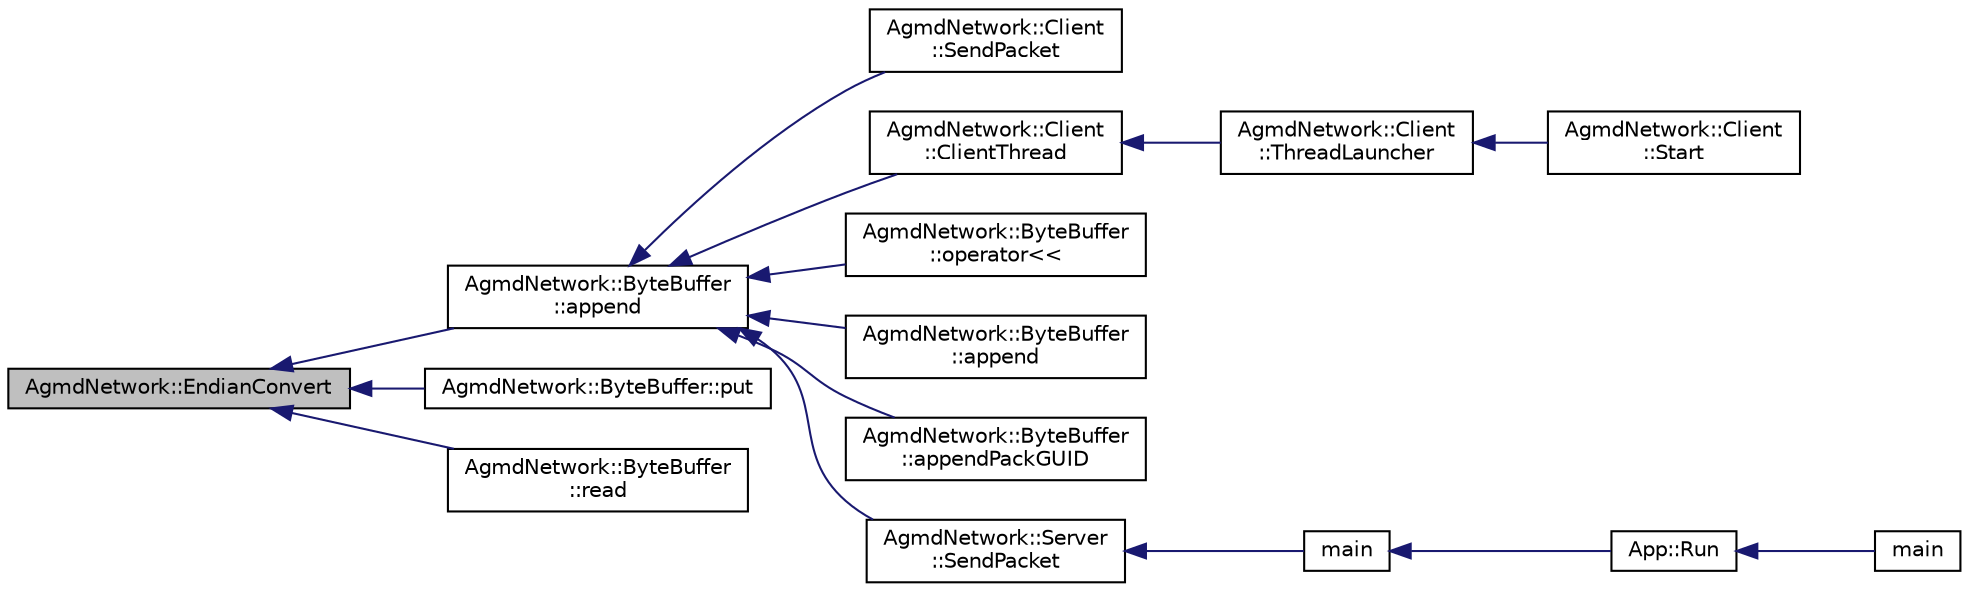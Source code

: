 digraph "AgmdNetwork::EndianConvert"
{
  edge [fontname="Helvetica",fontsize="10",labelfontname="Helvetica",labelfontsize="10"];
  node [fontname="Helvetica",fontsize="10",shape=record];
  rankdir="LR";
  Node1 [label="AgmdNetwork::EndianConvert",height=0.2,width=0.4,color="black", fillcolor="grey75", style="filled" fontcolor="black"];
  Node1 -> Node2 [dir="back",color="midnightblue",fontsize="10",style="solid",fontname="Helvetica"];
  Node2 [label="AgmdNetwork::ByteBuffer\l::append",height=0.2,width=0.4,color="black", fillcolor="white", style="filled",URL="$class_agmd_network_1_1_byte_buffer.html#ad1f64e19c6c0b4039c7b356393cec1dc"];
  Node2 -> Node3 [dir="back",color="midnightblue",fontsize="10",style="solid",fontname="Helvetica"];
  Node3 [label="AgmdNetwork::Client\l::SendPacket",height=0.2,width=0.4,color="black", fillcolor="white", style="filled",URL="$class_agmd_network_1_1_client.html#aec350453a69e976c506b0728c5a5ff57"];
  Node2 -> Node4 [dir="back",color="midnightblue",fontsize="10",style="solid",fontname="Helvetica"];
  Node4 [label="AgmdNetwork::Client\l::ClientThread",height=0.2,width=0.4,color="black", fillcolor="white", style="filled",URL="$class_agmd_network_1_1_client.html#a27232ac76253415cf3efce3053da082f"];
  Node4 -> Node5 [dir="back",color="midnightblue",fontsize="10",style="solid",fontname="Helvetica"];
  Node5 [label="AgmdNetwork::Client\l::ThreadLauncher",height=0.2,width=0.4,color="black", fillcolor="white", style="filled",URL="$class_agmd_network_1_1_client.html#ac617a67a113b31d50b2cd323420dd21f"];
  Node5 -> Node6 [dir="back",color="midnightblue",fontsize="10",style="solid",fontname="Helvetica"];
  Node6 [label="AgmdNetwork::Client\l::Start",height=0.2,width=0.4,color="black", fillcolor="white", style="filled",URL="$class_agmd_network_1_1_client.html#ac53f3137f4fe9e06003dacea520cfb96"];
  Node2 -> Node7 [dir="back",color="midnightblue",fontsize="10",style="solid",fontname="Helvetica"];
  Node7 [label="AgmdNetwork::ByteBuffer\l::operator\<\<",height=0.2,width=0.4,color="black", fillcolor="white", style="filled",URL="$class_agmd_network_1_1_byte_buffer.html#a86a02a642d6850baf5acf48940ec5264"];
  Node2 -> Node8 [dir="back",color="midnightblue",fontsize="10",style="solid",fontname="Helvetica"];
  Node8 [label="AgmdNetwork::ByteBuffer\l::append",height=0.2,width=0.4,color="black", fillcolor="white", style="filled",URL="$class_agmd_network_1_1_byte_buffer.html#ae2d656c131f1102ad830efe9673616bc"];
  Node2 -> Node9 [dir="back",color="midnightblue",fontsize="10",style="solid",fontname="Helvetica"];
  Node9 [label="AgmdNetwork::ByteBuffer\l::appendPackGUID",height=0.2,width=0.4,color="black", fillcolor="white", style="filled",URL="$class_agmd_network_1_1_byte_buffer.html#a8e22884ecb579bcc4631d144b546bca0"];
  Node2 -> Node10 [dir="back",color="midnightblue",fontsize="10",style="solid",fontname="Helvetica"];
  Node10 [label="AgmdNetwork::Server\l::SendPacket",height=0.2,width=0.4,color="black", fillcolor="white", style="filled",URL="$class_agmd_network_1_1_server.html#a7144d57c804d9a4aa5dae4d83011d1b0"];
  Node10 -> Node11 [dir="back",color="midnightblue",fontsize="10",style="solid",fontname="Helvetica"];
  Node11 [label="main",height=0.2,width=0.4,color="black", fillcolor="white", style="filled",URL="$_agmd_server_2main_8cpp.html#a3c04138a5bfe5d72780bb7e82a18e627"];
  Node11 -> Node12 [dir="back",color="midnightblue",fontsize="10",style="solid",fontname="Helvetica"];
  Node12 [label="App::Run",height=0.2,width=0.4,color="black", fillcolor="white", style="filled",URL="$class_app.html#a92c5c3d8799fe937ea0179b4efb1f4d3"];
  Node12 -> Node13 [dir="back",color="midnightblue",fontsize="10",style="solid",fontname="Helvetica"];
  Node13 [label="main",height=0.2,width=0.4,color="black", fillcolor="white", style="filled",URL="$_demo_2main_8cpp.html#a3c04138a5bfe5d72780bb7e82a18e627"];
  Node1 -> Node14 [dir="back",color="midnightblue",fontsize="10",style="solid",fontname="Helvetica"];
  Node14 [label="AgmdNetwork::ByteBuffer::put",height=0.2,width=0.4,color="black", fillcolor="white", style="filled",URL="$class_agmd_network_1_1_byte_buffer.html#a0f3a65bb64d898373d4f0def1ccdddce"];
  Node1 -> Node15 [dir="back",color="midnightblue",fontsize="10",style="solid",fontname="Helvetica"];
  Node15 [label="AgmdNetwork::ByteBuffer\l::read",height=0.2,width=0.4,color="black", fillcolor="white", style="filled",URL="$class_agmd_network_1_1_byte_buffer.html#ac5a4047c9a047c1cd1354687d23d970f"];
}
